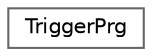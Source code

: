 digraph "Gráfico de Hierarquia de Classes"
{
 // LATEX_PDF_SIZE
  bgcolor="transparent";
  edge [fontname=Helvetica,fontsize=10,labelfontname=Helvetica,labelfontsize=10];
  node [fontname=Helvetica,fontsize=10,shape=box,height=0.2,width=0.4];
  rankdir="LR";
  Node0 [id="Node000000",label="TriggerPrg",height=0.2,width=0.4,color="grey40", fillcolor="white", style="filled",URL="$structTriggerPrg.html",tooltip=" "];
}
